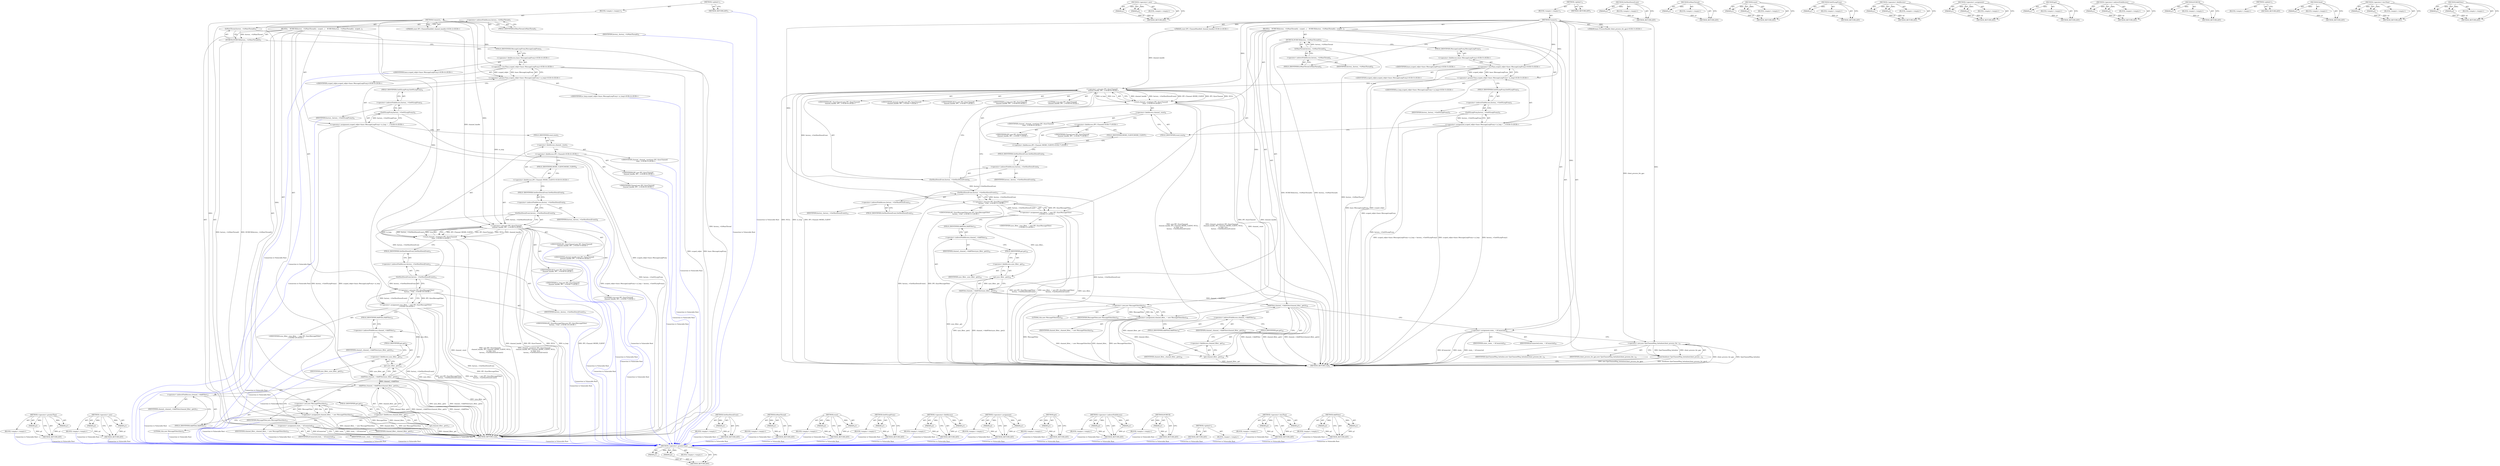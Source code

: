 digraph "AddFilter" {
vulnerable_133 [label=<(METHOD,&lt;operator&gt;.greaterThan)>];
vulnerable_134 [label=<(PARAM,p1)>];
vulnerable_135 [label=<(PARAM,p2)>];
vulnerable_136 [label=<(BLOCK,&lt;empty&gt;,&lt;empty&gt;)>];
vulnerable_137 [label=<(METHOD_RETURN,ANY)>];
vulnerable_157 [label=<(METHOD,&lt;operator&gt;.new)>];
vulnerable_158 [label=<(PARAM,p1)>];
vulnerable_159 [label=<(PARAM,p2)>];
vulnerable_160 [label=<(BLOCK,&lt;empty&gt;,&lt;empty&gt;)>];
vulnerable_161 [label=<(METHOD_RETURN,ANY)>];
vulnerable_6 [label=<(METHOD,&lt;global&gt;)<SUB>1</SUB>>];
vulnerable_7 [label=<(BLOCK,&lt;empty&gt;,&lt;empty&gt;)<SUB>1</SUB>>];
vulnerable_8 [label=<(METHOD,Connect)<SUB>1</SUB>>];
vulnerable_9 [label="<(PARAM,const IPC::ChannelHandle&amp; channel_handle)<SUB>2</SUB>>"];
vulnerable_10 [label="<(PARAM,base::ProcessHandle client_process_for_gpu)<SUB>3</SUB>>"];
vulnerable_11 [label=<(BLOCK,{
   DCHECK(factory_-&gt;IsMainThread());
  scoped...,{
   DCHECK(factory_-&gt;IsMainThread());
  scoped...)<SUB>3</SUB>>];
vulnerable_12 [label=<(DCHECK,DCHECK(factory_-&gt;IsMainThread()))<SUB>4</SUB>>];
vulnerable_13 [label=<(IsMainThread,factory_-&gt;IsMainThread())<SUB>4</SUB>>];
vulnerable_14 [label=<(&lt;operator&gt;.indirectFieldAccess,factory_-&gt;IsMainThread)<SUB>4</SUB>>];
vulnerable_15 [label=<(IDENTIFIER,factory_,factory_-&gt;IsMainThread())<SUB>4</SUB>>];
vulnerable_16 [label=<(FIELD_IDENTIFIER,IsMainThread,IsMainThread)<SUB>4</SUB>>];
vulnerable_17 [label="<(&lt;operator&gt;.assignment,scoped_refptr&lt;base::MessageLoopProxy&gt; io_loop =...)<SUB>5</SUB>>"];
vulnerable_18 [label="<(&lt;operator&gt;.greaterThan,scoped_refptr&lt;base::MessageLoopProxy&gt; io_loop)<SUB>5</SUB>>"];
vulnerable_19 [label="<(&lt;operator&gt;.lessThan,scoped_refptr&lt;base::MessageLoopProxy)<SUB>5</SUB>>"];
vulnerable_20 [label="<(IDENTIFIER,scoped_refptr,scoped_refptr&lt;base::MessageLoopProxy)<SUB>5</SUB>>"];
vulnerable_21 [label="<(&lt;operator&gt;.fieldAccess,base::MessageLoopProxy)<SUB>5</SUB>>"];
vulnerable_22 [label="<(IDENTIFIER,base,scoped_refptr&lt;base::MessageLoopProxy)<SUB>5</SUB>>"];
vulnerable_23 [label=<(FIELD_IDENTIFIER,MessageLoopProxy,MessageLoopProxy)<SUB>5</SUB>>];
vulnerable_24 [label="<(IDENTIFIER,io_loop,scoped_refptr&lt;base::MessageLoopProxy&gt; io_loop)<SUB>5</SUB>>"];
vulnerable_25 [label=<(GetIOLoopProxy,factory_-&gt;GetIOLoopProxy())<SUB>5</SUB>>];
vulnerable_26 [label=<(&lt;operator&gt;.indirectFieldAccess,factory_-&gt;GetIOLoopProxy)<SUB>5</SUB>>];
vulnerable_27 [label=<(IDENTIFIER,factory_,factory_-&gt;GetIOLoopProxy())<SUB>5</SUB>>];
vulnerable_28 [label=<(FIELD_IDENTIFIER,GetIOLoopProxy,GetIOLoopProxy)<SUB>5</SUB>>];
vulnerable_29 [label="<(reset,channel_.reset(new IPC::SyncChannel(
      chan...)<SUB>6</SUB>>"];
vulnerable_30 [label=<(&lt;operator&gt;.fieldAccess,channel_.reset)<SUB>6</SUB>>];
vulnerable_31 [label="<(IDENTIFIER,channel_,channel_.reset(new IPC::SyncChannel(
      chan...)<SUB>6</SUB>>"];
vulnerable_32 [label=<(FIELD_IDENTIFIER,reset,reset)<SUB>6</SUB>>];
vulnerable_33 [label="<(&lt;operator&gt;.new,new IPC::SyncChannel(
      channel_handle, IPC...)<SUB>6</SUB>>"];
vulnerable_34 [label="<(IDENTIFIER,IPC::SyncChannel,new IPC::SyncChannel(
      channel_handle, IPC...)<SUB>6</SUB>>"];
vulnerable_35 [label="<(IDENTIFIER,channel_handle,new IPC::SyncChannel(
      channel_handle, IPC...)<SUB>7</SUB>>"];
vulnerable_36 [label="<(&lt;operator&gt;.fieldAccess,IPC::Channel::MODE_CLIENT)<SUB>7</SUB>>"];
vulnerable_37 [label="<(&lt;operator&gt;.fieldAccess,IPC::Channel)<SUB>7</SUB>>"];
vulnerable_38 [label="<(IDENTIFIER,IPC,new IPC::SyncChannel(
      channel_handle, IPC...)<SUB>7</SUB>>"];
vulnerable_39 [label="<(IDENTIFIER,Channel,new IPC::SyncChannel(
      channel_handle, IPC...)<SUB>7</SUB>>"];
vulnerable_40 [label=<(FIELD_IDENTIFIER,MODE_CLIENT,MODE_CLIENT)<SUB>7</SUB>>];
vulnerable_41 [label="<(IDENTIFIER,NULL,new IPC::SyncChannel(
      channel_handle, IPC...)<SUB>7</SUB>>"];
vulnerable_42 [label="<(IDENTIFIER,io_loop,new IPC::SyncChannel(
      channel_handle, IPC...)<SUB>8</SUB>>"];
vulnerable_43 [label="<(LITERAL,true,new IPC::SyncChannel(
      channel_handle, IPC...)<SUB>8</SUB>>"];
vulnerable_44 [label=<(GetShutDownEvent,factory_-&gt;GetShutDownEvent())<SUB>9</SUB>>];
vulnerable_45 [label=<(&lt;operator&gt;.indirectFieldAccess,factory_-&gt;GetShutDownEvent)<SUB>9</SUB>>];
vulnerable_46 [label=<(IDENTIFIER,factory_,factory_-&gt;GetShutDownEvent())<SUB>9</SUB>>];
vulnerable_47 [label=<(FIELD_IDENTIFIER,GetShutDownEvent,GetShutDownEvent)<SUB>9</SUB>>];
vulnerable_48 [label="<(&lt;operator&gt;.assignment,sync_filter_ = new IPC::SyncMessageFilter(
    ...)<SUB>11</SUB>>"];
vulnerable_49 [label="<(IDENTIFIER,sync_filter_,sync_filter_ = new IPC::SyncMessageFilter(
    ...)<SUB>11</SUB>>"];
vulnerable_50 [label="<(&lt;operator&gt;.new,new IPC::SyncMessageFilter(
      factory_-&gt;Get...)<SUB>11</SUB>>"];
vulnerable_51 [label="<(IDENTIFIER,IPC::SyncMessageFilter,new IPC::SyncMessageFilter(
      factory_-&gt;Get...)<SUB>11</SUB>>"];
vulnerable_52 [label=<(GetShutDownEvent,factory_-&gt;GetShutDownEvent())<SUB>12</SUB>>];
vulnerable_53 [label=<(&lt;operator&gt;.indirectFieldAccess,factory_-&gt;GetShutDownEvent)<SUB>12</SUB>>];
vulnerable_54 [label=<(IDENTIFIER,factory_,factory_-&gt;GetShutDownEvent())<SUB>12</SUB>>];
vulnerable_55 [label=<(FIELD_IDENTIFIER,GetShutDownEvent,GetShutDownEvent)<SUB>12</SUB>>];
vulnerable_56 [label=<(AddFilter,channel_-&gt;AddFilter(sync_filter_.get()))<SUB>14</SUB>>];
vulnerable_57 [label=<(&lt;operator&gt;.indirectFieldAccess,channel_-&gt;AddFilter)<SUB>14</SUB>>];
vulnerable_58 [label=<(IDENTIFIER,channel_,channel_-&gt;AddFilter(sync_filter_.get()))<SUB>14</SUB>>];
vulnerable_59 [label=<(FIELD_IDENTIFIER,AddFilter,AddFilter)<SUB>14</SUB>>];
vulnerable_60 [label=<(get,sync_filter_.get())<SUB>14</SUB>>];
vulnerable_61 [label=<(&lt;operator&gt;.fieldAccess,sync_filter_.get)<SUB>14</SUB>>];
vulnerable_62 [label=<(IDENTIFIER,sync_filter_,sync_filter_.get())<SUB>14</SUB>>];
vulnerable_63 [label=<(FIELD_IDENTIFIER,get,get)<SUB>14</SUB>>];
vulnerable_64 [label=<(&lt;operator&gt;.assignment,channel_filter_ = new MessageFilter(this))<SUB>16</SUB>>];
vulnerable_65 [label=<(IDENTIFIER,channel_filter_,channel_filter_ = new MessageFilter(this))<SUB>16</SUB>>];
vulnerable_66 [label=<(&lt;operator&gt;.new,new MessageFilter(this))<SUB>16</SUB>>];
vulnerable_67 [label=<(IDENTIFIER,MessageFilter,new MessageFilter(this))<SUB>16</SUB>>];
vulnerable_68 [label=<(LITERAL,this,new MessageFilter(this))<SUB>16</SUB>>];
vulnerable_69 [label=<(AddFilter,channel_-&gt;AddFilter(channel_filter_.get()))<SUB>18</SUB>>];
vulnerable_70 [label=<(&lt;operator&gt;.indirectFieldAccess,channel_-&gt;AddFilter)<SUB>18</SUB>>];
vulnerable_71 [label=<(IDENTIFIER,channel_,channel_-&gt;AddFilter(channel_filter_.get()))<SUB>18</SUB>>];
vulnerable_72 [label=<(FIELD_IDENTIFIER,AddFilter,AddFilter)<SUB>18</SUB>>];
vulnerable_73 [label=<(get,channel_filter_.get())<SUB>18</SUB>>];
vulnerable_74 [label=<(&lt;operator&gt;.fieldAccess,channel_filter_.get)<SUB>18</SUB>>];
vulnerable_75 [label=<(IDENTIFIER,channel_filter_,channel_filter_.get())<SUB>18</SUB>>];
vulnerable_76 [label=<(FIELD_IDENTIFIER,get,get)<SUB>18</SUB>>];
vulnerable_77 [label=<(&lt;operator&gt;.assignment,state_ = kConnected)<SUB>20</SUB>>];
vulnerable_78 [label=<(IDENTIFIER,state_,state_ = kConnected)<SUB>20</SUB>>];
vulnerable_79 [label=<(IDENTIFIER,kConnected,state_ = kConnected)<SUB>20</SUB>>];
vulnerable_80 [label=<(Send,Send(new GpuChannelMsg_Initialize(client_proces...)<SUB>21</SUB>>];
vulnerable_81 [label=<(&lt;operator&gt;.new,new GpuChannelMsg_Initialize(client_process_for...)<SUB>21</SUB>>];
vulnerable_82 [label=<(IDENTIFIER,GpuChannelMsg_Initialize,new GpuChannelMsg_Initialize(client_process_for...)<SUB>21</SUB>>];
vulnerable_83 [label=<(IDENTIFIER,client_process_for_gpu,new GpuChannelMsg_Initialize(client_process_for...)<SUB>21</SUB>>];
vulnerable_84 [label=<(METHOD_RETURN,void)<SUB>1</SUB>>];
vulnerable_86 [label=<(METHOD_RETURN,ANY)<SUB>1</SUB>>];
vulnerable_162 [label=<(METHOD,GetShutDownEvent)>];
vulnerable_163 [label=<(PARAM,p1)>];
vulnerable_164 [label=<(BLOCK,&lt;empty&gt;,&lt;empty&gt;)>];
vulnerable_165 [label=<(METHOD_RETURN,ANY)>];
vulnerable_119 [label=<(METHOD,IsMainThread)>];
vulnerable_120 [label=<(PARAM,p1)>];
vulnerable_121 [label=<(BLOCK,&lt;empty&gt;,&lt;empty&gt;)>];
vulnerable_122 [label=<(METHOD_RETURN,ANY)>];
vulnerable_152 [label=<(METHOD,reset)>];
vulnerable_153 [label=<(PARAM,p1)>];
vulnerable_154 [label=<(PARAM,p2)>];
vulnerable_155 [label=<(BLOCK,&lt;empty&gt;,&lt;empty&gt;)>];
vulnerable_156 [label=<(METHOD_RETURN,ANY)>];
vulnerable_148 [label=<(METHOD,GetIOLoopProxy)>];
vulnerable_149 [label=<(PARAM,p1)>];
vulnerable_150 [label=<(BLOCK,&lt;empty&gt;,&lt;empty&gt;)>];
vulnerable_151 [label=<(METHOD_RETURN,ANY)>];
vulnerable_143 [label=<(METHOD,&lt;operator&gt;.fieldAccess)>];
vulnerable_144 [label=<(PARAM,p1)>];
vulnerable_145 [label=<(PARAM,p2)>];
vulnerable_146 [label=<(BLOCK,&lt;empty&gt;,&lt;empty&gt;)>];
vulnerable_147 [label=<(METHOD_RETURN,ANY)>];
vulnerable_128 [label=<(METHOD,&lt;operator&gt;.assignment)>];
vulnerable_129 [label=<(PARAM,p1)>];
vulnerable_130 [label=<(PARAM,p2)>];
vulnerable_131 [label=<(BLOCK,&lt;empty&gt;,&lt;empty&gt;)>];
vulnerable_132 [label=<(METHOD_RETURN,ANY)>];
vulnerable_171 [label=<(METHOD,get)>];
vulnerable_172 [label=<(PARAM,p1)>];
vulnerable_173 [label=<(BLOCK,&lt;empty&gt;,&lt;empty&gt;)>];
vulnerable_174 [label=<(METHOD_RETURN,ANY)>];
vulnerable_123 [label=<(METHOD,&lt;operator&gt;.indirectFieldAccess)>];
vulnerable_124 [label=<(PARAM,p1)>];
vulnerable_125 [label=<(PARAM,p2)>];
vulnerable_126 [label=<(BLOCK,&lt;empty&gt;,&lt;empty&gt;)>];
vulnerable_127 [label=<(METHOD_RETURN,ANY)>];
vulnerable_115 [label=<(METHOD,DCHECK)>];
vulnerable_116 [label=<(PARAM,p1)>];
vulnerable_117 [label=<(BLOCK,&lt;empty&gt;,&lt;empty&gt;)>];
vulnerable_118 [label=<(METHOD_RETURN,ANY)>];
vulnerable_109 [label=<(METHOD,&lt;global&gt;)<SUB>1</SUB>>];
vulnerable_110 [label=<(BLOCK,&lt;empty&gt;,&lt;empty&gt;)>];
vulnerable_111 [label=<(METHOD_RETURN,ANY)>];
vulnerable_175 [label=<(METHOD,Send)>];
vulnerable_176 [label=<(PARAM,p1)>];
vulnerable_177 [label=<(BLOCK,&lt;empty&gt;,&lt;empty&gt;)>];
vulnerable_178 [label=<(METHOD_RETURN,ANY)>];
vulnerable_138 [label=<(METHOD,&lt;operator&gt;.lessThan)>];
vulnerable_139 [label=<(PARAM,p1)>];
vulnerable_140 [label=<(PARAM,p2)>];
vulnerable_141 [label=<(BLOCK,&lt;empty&gt;,&lt;empty&gt;)>];
vulnerable_142 [label=<(METHOD_RETURN,ANY)>];
vulnerable_166 [label=<(METHOD,AddFilter)>];
vulnerable_167 [label=<(PARAM,p1)>];
vulnerable_168 [label=<(PARAM,p2)>];
vulnerable_169 [label=<(BLOCK,&lt;empty&gt;,&lt;empty&gt;)>];
vulnerable_170 [label=<(METHOD_RETURN,ANY)>];
fixed_124 [label=<(METHOD,&lt;operator&gt;.greaterThan)>];
fixed_125 [label=<(PARAM,p1)>];
fixed_126 [label=<(PARAM,p2)>];
fixed_127 [label=<(BLOCK,&lt;empty&gt;,&lt;empty&gt;)>];
fixed_128 [label=<(METHOD_RETURN,ANY)>];
fixed_148 [label=<(METHOD,&lt;operator&gt;.new)>];
fixed_149 [label=<(PARAM,p1)>];
fixed_150 [label=<(PARAM,p2)>];
fixed_151 [label=<(BLOCK,&lt;empty&gt;,&lt;empty&gt;)>];
fixed_152 [label=<(METHOD_RETURN,ANY)>];
fixed_6 [label=<(METHOD,&lt;global&gt;)<SUB>1</SUB>>];
fixed_7 [label=<(BLOCK,&lt;empty&gt;,&lt;empty&gt;)<SUB>1</SUB>>];
fixed_8 [label=<(METHOD,Connect)<SUB>1</SUB>>];
fixed_9 [label="<(PARAM,const IPC::ChannelHandle&amp; channel_handle)<SUB>2</SUB>>"];
fixed_10 [label=<(BLOCK,{
   DCHECK(factory_-&gt;IsMainThread());
  scoped...,{
   DCHECK(factory_-&gt;IsMainThread());
  scoped...)<SUB>2</SUB>>];
fixed_11 [label=<(DCHECK,DCHECK(factory_-&gt;IsMainThread()))<SUB>3</SUB>>];
fixed_12 [label=<(IsMainThread,factory_-&gt;IsMainThread())<SUB>3</SUB>>];
fixed_13 [label=<(&lt;operator&gt;.indirectFieldAccess,factory_-&gt;IsMainThread)<SUB>3</SUB>>];
fixed_14 [label=<(IDENTIFIER,factory_,factory_-&gt;IsMainThread())<SUB>3</SUB>>];
fixed_15 [label=<(FIELD_IDENTIFIER,IsMainThread,IsMainThread)<SUB>3</SUB>>];
fixed_16 [label="<(&lt;operator&gt;.assignment,scoped_refptr&lt;base::MessageLoopProxy&gt; io_loop =...)<SUB>4</SUB>>"];
fixed_17 [label="<(&lt;operator&gt;.greaterThan,scoped_refptr&lt;base::MessageLoopProxy&gt; io_loop)<SUB>4</SUB>>"];
fixed_18 [label="<(&lt;operator&gt;.lessThan,scoped_refptr&lt;base::MessageLoopProxy)<SUB>4</SUB>>"];
fixed_19 [label="<(IDENTIFIER,scoped_refptr,scoped_refptr&lt;base::MessageLoopProxy)<SUB>4</SUB>>"];
fixed_20 [label="<(&lt;operator&gt;.fieldAccess,base::MessageLoopProxy)<SUB>4</SUB>>"];
fixed_21 [label="<(IDENTIFIER,base,scoped_refptr&lt;base::MessageLoopProxy)<SUB>4</SUB>>"];
fixed_22 [label=<(FIELD_IDENTIFIER,MessageLoopProxy,MessageLoopProxy)<SUB>4</SUB>>];
fixed_23 [label="<(IDENTIFIER,io_loop,scoped_refptr&lt;base::MessageLoopProxy&gt; io_loop)<SUB>4</SUB>>"];
fixed_24 [label=<(GetIOLoopProxy,factory_-&gt;GetIOLoopProxy())<SUB>4</SUB>>];
fixed_25 [label=<(&lt;operator&gt;.indirectFieldAccess,factory_-&gt;GetIOLoopProxy)<SUB>4</SUB>>];
fixed_26 [label=<(IDENTIFIER,factory_,factory_-&gt;GetIOLoopProxy())<SUB>4</SUB>>];
fixed_27 [label=<(FIELD_IDENTIFIER,GetIOLoopProxy,GetIOLoopProxy)<SUB>4</SUB>>];
fixed_28 [label="<(reset,channel_.reset(new IPC::SyncChannel(
      chan...)<SUB>5</SUB>>"];
fixed_29 [label=<(&lt;operator&gt;.fieldAccess,channel_.reset)<SUB>5</SUB>>];
fixed_30 [label="<(IDENTIFIER,channel_,channel_.reset(new IPC::SyncChannel(
      chan...)<SUB>5</SUB>>"];
fixed_31 [label=<(FIELD_IDENTIFIER,reset,reset)<SUB>5</SUB>>];
fixed_32 [label="<(&lt;operator&gt;.new,new IPC::SyncChannel(
      channel_handle, IPC...)<SUB>5</SUB>>"];
fixed_33 [label="<(IDENTIFIER,IPC::SyncChannel,new IPC::SyncChannel(
      channel_handle, IPC...)<SUB>5</SUB>>"];
fixed_34 [label="<(IDENTIFIER,channel_handle,new IPC::SyncChannel(
      channel_handle, IPC...)<SUB>6</SUB>>"];
fixed_35 [label="<(&lt;operator&gt;.fieldAccess,IPC::Channel::MODE_CLIENT)<SUB>6</SUB>>"];
fixed_36 [label="<(&lt;operator&gt;.fieldAccess,IPC::Channel)<SUB>6</SUB>>"];
fixed_37 [label="<(IDENTIFIER,IPC,new IPC::SyncChannel(
      channel_handle, IPC...)<SUB>6</SUB>>"];
fixed_38 [label="<(IDENTIFIER,Channel,new IPC::SyncChannel(
      channel_handle, IPC...)<SUB>6</SUB>>"];
fixed_39 [label=<(FIELD_IDENTIFIER,MODE_CLIENT,MODE_CLIENT)<SUB>6</SUB>>];
fixed_40 [label="<(IDENTIFIER,NULL,new IPC::SyncChannel(
      channel_handle, IPC...)<SUB>6</SUB>>"];
fixed_41 [label="<(IDENTIFIER,io_loop,new IPC::SyncChannel(
      channel_handle, IPC...)<SUB>7</SUB>>"];
fixed_42 [label="<(LITERAL,true,new IPC::SyncChannel(
      channel_handle, IPC...)<SUB>7</SUB>>"];
fixed_43 [label=<(GetShutDownEvent,factory_-&gt;GetShutDownEvent())<SUB>8</SUB>>];
fixed_44 [label=<(&lt;operator&gt;.indirectFieldAccess,factory_-&gt;GetShutDownEvent)<SUB>8</SUB>>];
fixed_45 [label=<(IDENTIFIER,factory_,factory_-&gt;GetShutDownEvent())<SUB>8</SUB>>];
fixed_46 [label=<(FIELD_IDENTIFIER,GetShutDownEvent,GetShutDownEvent)<SUB>8</SUB>>];
fixed_47 [label="<(&lt;operator&gt;.assignment,sync_filter_ = new IPC::SyncMessageFilter(
    ...)<SUB>10</SUB>>"];
fixed_48 [label="<(IDENTIFIER,sync_filter_,sync_filter_ = new IPC::SyncMessageFilter(
    ...)<SUB>10</SUB>>"];
fixed_49 [label="<(&lt;operator&gt;.new,new IPC::SyncMessageFilter(
      factory_-&gt;Get...)<SUB>10</SUB>>"];
fixed_50 [label="<(IDENTIFIER,IPC::SyncMessageFilter,new IPC::SyncMessageFilter(
      factory_-&gt;Get...)<SUB>10</SUB>>"];
fixed_51 [label=<(GetShutDownEvent,factory_-&gt;GetShutDownEvent())<SUB>11</SUB>>];
fixed_52 [label=<(&lt;operator&gt;.indirectFieldAccess,factory_-&gt;GetShutDownEvent)<SUB>11</SUB>>];
fixed_53 [label=<(IDENTIFIER,factory_,factory_-&gt;GetShutDownEvent())<SUB>11</SUB>>];
fixed_54 [label=<(FIELD_IDENTIFIER,GetShutDownEvent,GetShutDownEvent)<SUB>11</SUB>>];
fixed_55 [label=<(AddFilter,channel_-&gt;AddFilter(sync_filter_.get()))<SUB>13</SUB>>];
fixed_56 [label=<(&lt;operator&gt;.indirectFieldAccess,channel_-&gt;AddFilter)<SUB>13</SUB>>];
fixed_57 [label=<(IDENTIFIER,channel_,channel_-&gt;AddFilter(sync_filter_.get()))<SUB>13</SUB>>];
fixed_58 [label=<(FIELD_IDENTIFIER,AddFilter,AddFilter)<SUB>13</SUB>>];
fixed_59 [label=<(get,sync_filter_.get())<SUB>13</SUB>>];
fixed_60 [label=<(&lt;operator&gt;.fieldAccess,sync_filter_.get)<SUB>13</SUB>>];
fixed_61 [label=<(IDENTIFIER,sync_filter_,sync_filter_.get())<SUB>13</SUB>>];
fixed_62 [label=<(FIELD_IDENTIFIER,get,get)<SUB>13</SUB>>];
fixed_63 [label=<(&lt;operator&gt;.assignment,channel_filter_ = new MessageFilter(this))<SUB>15</SUB>>];
fixed_64 [label=<(IDENTIFIER,channel_filter_,channel_filter_ = new MessageFilter(this))<SUB>15</SUB>>];
fixed_65 [label=<(&lt;operator&gt;.new,new MessageFilter(this))<SUB>15</SUB>>];
fixed_66 [label=<(IDENTIFIER,MessageFilter,new MessageFilter(this))<SUB>15</SUB>>];
fixed_67 [label=<(LITERAL,this,new MessageFilter(this))<SUB>15</SUB>>];
fixed_68 [label=<(AddFilter,channel_-&gt;AddFilter(channel_filter_.get()))<SUB>17</SUB>>];
fixed_69 [label=<(&lt;operator&gt;.indirectFieldAccess,channel_-&gt;AddFilter)<SUB>17</SUB>>];
fixed_70 [label=<(IDENTIFIER,channel_,channel_-&gt;AddFilter(channel_filter_.get()))<SUB>17</SUB>>];
fixed_71 [label=<(FIELD_IDENTIFIER,AddFilter,AddFilter)<SUB>17</SUB>>];
fixed_72 [label=<(get,channel_filter_.get())<SUB>17</SUB>>];
fixed_73 [label=<(&lt;operator&gt;.fieldAccess,channel_filter_.get)<SUB>17</SUB>>];
fixed_74 [label=<(IDENTIFIER,channel_filter_,channel_filter_.get())<SUB>17</SUB>>];
fixed_75 [label=<(FIELD_IDENTIFIER,get,get)<SUB>17</SUB>>];
fixed_76 [label=<(&lt;operator&gt;.assignment,state_ = kConnected)<SUB>19</SUB>>];
fixed_77 [label=<(IDENTIFIER,state_,state_ = kConnected)<SUB>19</SUB>>];
fixed_78 [label=<(IDENTIFIER,kConnected,state_ = kConnected)<SUB>19</SUB>>];
fixed_79 [label=<(METHOD_RETURN,void)<SUB>1</SUB>>];
fixed_81 [label=<(METHOD_RETURN,ANY)<SUB>1</SUB>>];
fixed_153 [label=<(METHOD,GetShutDownEvent)>];
fixed_154 [label=<(PARAM,p1)>];
fixed_155 [label=<(BLOCK,&lt;empty&gt;,&lt;empty&gt;)>];
fixed_156 [label=<(METHOD_RETURN,ANY)>];
fixed_110 [label=<(METHOD,IsMainThread)>];
fixed_111 [label=<(PARAM,p1)>];
fixed_112 [label=<(BLOCK,&lt;empty&gt;,&lt;empty&gt;)>];
fixed_113 [label=<(METHOD_RETURN,ANY)>];
fixed_143 [label=<(METHOD,reset)>];
fixed_144 [label=<(PARAM,p1)>];
fixed_145 [label=<(PARAM,p2)>];
fixed_146 [label=<(BLOCK,&lt;empty&gt;,&lt;empty&gt;)>];
fixed_147 [label=<(METHOD_RETURN,ANY)>];
fixed_139 [label=<(METHOD,GetIOLoopProxy)>];
fixed_140 [label=<(PARAM,p1)>];
fixed_141 [label=<(BLOCK,&lt;empty&gt;,&lt;empty&gt;)>];
fixed_142 [label=<(METHOD_RETURN,ANY)>];
fixed_134 [label=<(METHOD,&lt;operator&gt;.fieldAccess)>];
fixed_135 [label=<(PARAM,p1)>];
fixed_136 [label=<(PARAM,p2)>];
fixed_137 [label=<(BLOCK,&lt;empty&gt;,&lt;empty&gt;)>];
fixed_138 [label=<(METHOD_RETURN,ANY)>];
fixed_119 [label=<(METHOD,&lt;operator&gt;.assignment)>];
fixed_120 [label=<(PARAM,p1)>];
fixed_121 [label=<(PARAM,p2)>];
fixed_122 [label=<(BLOCK,&lt;empty&gt;,&lt;empty&gt;)>];
fixed_123 [label=<(METHOD_RETURN,ANY)>];
fixed_162 [label=<(METHOD,get)>];
fixed_163 [label=<(PARAM,p1)>];
fixed_164 [label=<(BLOCK,&lt;empty&gt;,&lt;empty&gt;)>];
fixed_165 [label=<(METHOD_RETURN,ANY)>];
fixed_114 [label=<(METHOD,&lt;operator&gt;.indirectFieldAccess)>];
fixed_115 [label=<(PARAM,p1)>];
fixed_116 [label=<(PARAM,p2)>];
fixed_117 [label=<(BLOCK,&lt;empty&gt;,&lt;empty&gt;)>];
fixed_118 [label=<(METHOD_RETURN,ANY)>];
fixed_106 [label=<(METHOD,DCHECK)>];
fixed_107 [label=<(PARAM,p1)>];
fixed_108 [label=<(BLOCK,&lt;empty&gt;,&lt;empty&gt;)>];
fixed_109 [label=<(METHOD_RETURN,ANY)>];
fixed_100 [label=<(METHOD,&lt;global&gt;)<SUB>1</SUB>>];
fixed_101 [label=<(BLOCK,&lt;empty&gt;,&lt;empty&gt;)>];
fixed_102 [label=<(METHOD_RETURN,ANY)>];
fixed_129 [label=<(METHOD,&lt;operator&gt;.lessThan)>];
fixed_130 [label=<(PARAM,p1)>];
fixed_131 [label=<(PARAM,p2)>];
fixed_132 [label=<(BLOCK,&lt;empty&gt;,&lt;empty&gt;)>];
fixed_133 [label=<(METHOD_RETURN,ANY)>];
fixed_157 [label=<(METHOD,AddFilter)>];
fixed_158 [label=<(PARAM,p1)>];
fixed_159 [label=<(PARAM,p2)>];
fixed_160 [label=<(BLOCK,&lt;empty&gt;,&lt;empty&gt;)>];
fixed_161 [label=<(METHOD_RETURN,ANY)>];
vulnerable_133 -> vulnerable_134  [key=0, label="AST: "];
vulnerable_133 -> vulnerable_134  [key=1, label="DDG: "];
vulnerable_133 -> vulnerable_136  [key=0, label="AST: "];
vulnerable_133 -> vulnerable_135  [key=0, label="AST: "];
vulnerable_133 -> vulnerable_135  [key=1, label="DDG: "];
vulnerable_133 -> vulnerable_137  [key=0, label="AST: "];
vulnerable_133 -> vulnerable_137  [key=1, label="CFG: "];
vulnerable_134 -> vulnerable_137  [key=0, label="DDG: p1"];
vulnerable_135 -> vulnerable_137  [key=0, label="DDG: p2"];
vulnerable_157 -> vulnerable_158  [key=0, label="AST: "];
vulnerable_157 -> vulnerable_158  [key=1, label="DDG: "];
vulnerable_157 -> vulnerable_160  [key=0, label="AST: "];
vulnerable_157 -> vulnerable_159  [key=0, label="AST: "];
vulnerable_157 -> vulnerable_159  [key=1, label="DDG: "];
vulnerable_157 -> vulnerable_161  [key=0, label="AST: "];
vulnerable_157 -> vulnerable_161  [key=1, label="CFG: "];
vulnerable_158 -> vulnerable_161  [key=0, label="DDG: p1"];
vulnerable_159 -> vulnerable_161  [key=0, label="DDG: p2"];
vulnerable_6 -> vulnerable_7  [key=0, label="AST: "];
vulnerable_6 -> vulnerable_86  [key=0, label="AST: "];
vulnerable_6 -> vulnerable_86  [key=1, label="CFG: "];
vulnerable_7 -> vulnerable_8  [key=0, label="AST: "];
vulnerable_8 -> vulnerable_9  [key=0, label="AST: "];
vulnerable_8 -> vulnerable_9  [key=1, label="DDG: "];
vulnerable_8 -> vulnerable_10  [key=0, label="AST: "];
vulnerable_8 -> vulnerable_10  [key=1, label="DDG: "];
vulnerable_8 -> vulnerable_11  [key=0, label="AST: "];
vulnerable_8 -> vulnerable_84  [key=0, label="AST: "];
vulnerable_8 -> vulnerable_16  [key=0, label="CFG: "];
vulnerable_8 -> vulnerable_77  [key=0, label="DDG: "];
vulnerable_8 -> vulnerable_18  [key=0, label="DDG: "];
vulnerable_8 -> vulnerable_33  [key=0, label="DDG: "];
vulnerable_8 -> vulnerable_50  [key=0, label="DDG: "];
vulnerable_8 -> vulnerable_66  [key=0, label="DDG: "];
vulnerable_8 -> vulnerable_81  [key=0, label="DDG: "];
vulnerable_8 -> vulnerable_19  [key=0, label="DDG: "];
vulnerable_9 -> vulnerable_33  [key=0, label="DDG: channel_handle"];
vulnerable_10 -> vulnerable_81  [key=0, label="DDG: client_process_for_gpu"];
vulnerable_11 -> vulnerable_12  [key=0, label="AST: "];
vulnerable_11 -> vulnerable_17  [key=0, label="AST: "];
vulnerable_11 -> vulnerable_29  [key=0, label="AST: "];
vulnerable_11 -> vulnerable_48  [key=0, label="AST: "];
vulnerable_11 -> vulnerable_56  [key=0, label="AST: "];
vulnerable_11 -> vulnerable_64  [key=0, label="AST: "];
vulnerable_11 -> vulnerable_69  [key=0, label="AST: "];
vulnerable_11 -> vulnerable_77  [key=0, label="AST: "];
vulnerable_11 -> vulnerable_80  [key=0, label="AST: "];
vulnerable_12 -> vulnerable_13  [key=0, label="AST: "];
vulnerable_12 -> vulnerable_23  [key=0, label="CFG: "];
vulnerable_12 -> vulnerable_84  [key=0, label="DDG: factory_-&gt;IsMainThread()"];
vulnerable_12 -> vulnerable_84  [key=1, label="DDG: DCHECK(factory_-&gt;IsMainThread())"];
vulnerable_13 -> vulnerable_14  [key=0, label="AST: "];
vulnerable_13 -> vulnerable_12  [key=0, label="CFG: "];
vulnerable_13 -> vulnerable_12  [key=1, label="DDG: factory_-&gt;IsMainThread"];
vulnerable_13 -> vulnerable_84  [key=0, label="DDG: factory_-&gt;IsMainThread"];
vulnerable_14 -> vulnerable_15  [key=0, label="AST: "];
vulnerable_14 -> vulnerable_16  [key=0, label="AST: "];
vulnerable_14 -> vulnerable_13  [key=0, label="CFG: "];
vulnerable_16 -> vulnerable_14  [key=0, label="CFG: "];
vulnerable_17 -> vulnerable_18  [key=0, label="AST: "];
vulnerable_17 -> vulnerable_25  [key=0, label="AST: "];
vulnerable_17 -> vulnerable_32  [key=0, label="CFG: "];
vulnerable_17 -> vulnerable_84  [key=0, label="DDG: scoped_refptr&lt;base::MessageLoopProxy&gt; io_loop"];
vulnerable_17 -> vulnerable_84  [key=1, label="DDG: factory_-&gt;GetIOLoopProxy()"];
vulnerable_17 -> vulnerable_84  [key=2, label="DDG: scoped_refptr&lt;base::MessageLoopProxy&gt; io_loop = factory_-&gt;GetIOLoopProxy()"];
vulnerable_18 -> vulnerable_19  [key=0, label="AST: "];
vulnerable_18 -> vulnerable_24  [key=0, label="AST: "];
vulnerable_18 -> vulnerable_28  [key=0, label="CFG: "];
vulnerable_18 -> vulnerable_84  [key=0, label="DDG: scoped_refptr&lt;base::MessageLoopProxy"];
vulnerable_18 -> vulnerable_33  [key=0, label="DDG: io_loop"];
vulnerable_19 -> vulnerable_20  [key=0, label="AST: "];
vulnerable_19 -> vulnerable_21  [key=0, label="AST: "];
vulnerable_19 -> vulnerable_18  [key=0, label="CFG: "];
vulnerable_19 -> vulnerable_18  [key=1, label="DDG: scoped_refptr"];
vulnerable_19 -> vulnerable_18  [key=2, label="DDG: base::MessageLoopProxy"];
vulnerable_19 -> vulnerable_84  [key=0, label="DDG: base::MessageLoopProxy"];
vulnerable_19 -> vulnerable_84  [key=1, label="DDG: scoped_refptr"];
vulnerable_21 -> vulnerable_22  [key=0, label="AST: "];
vulnerable_21 -> vulnerable_23  [key=0, label="AST: "];
vulnerable_21 -> vulnerable_19  [key=0, label="CFG: "];
vulnerable_23 -> vulnerable_21  [key=0, label="CFG: "];
vulnerable_25 -> vulnerable_26  [key=0, label="AST: "];
vulnerable_25 -> vulnerable_17  [key=0, label="CFG: "];
vulnerable_25 -> vulnerable_17  [key=1, label="DDG: factory_-&gt;GetIOLoopProxy"];
vulnerable_25 -> vulnerable_84  [key=0, label="DDG: factory_-&gt;GetIOLoopProxy"];
vulnerable_26 -> vulnerable_27  [key=0, label="AST: "];
vulnerable_26 -> vulnerable_28  [key=0, label="AST: "];
vulnerable_26 -> vulnerable_25  [key=0, label="CFG: "];
vulnerable_28 -> vulnerable_26  [key=0, label="CFG: "];
vulnerable_29 -> vulnerable_30  [key=0, label="AST: "];
vulnerable_29 -> vulnerable_33  [key=0, label="AST: "];
vulnerable_29 -> vulnerable_55  [key=0, label="CFG: "];
vulnerable_29 -> vulnerable_84  [key=0, label="DDG: channel_.reset"];
vulnerable_29 -> vulnerable_84  [key=1, label="DDG: new IPC::SyncChannel(
      channel_handle, IPC::Channel::MODE_CLIENT, NULL,
      io_loop, true,
      factory_-&gt;GetShutDownEvent())"];
vulnerable_29 -> vulnerable_84  [key=2, label="DDG: channel_.reset(new IPC::SyncChannel(
      channel_handle, IPC::Channel::MODE_CLIENT, NULL,
      io_loop, true,
      factory_-&gt;GetShutDownEvent()))"];
vulnerable_30 -> vulnerable_31  [key=0, label="AST: "];
vulnerable_30 -> vulnerable_32  [key=0, label="AST: "];
vulnerable_30 -> vulnerable_37  [key=0, label="CFG: "];
vulnerable_32 -> vulnerable_30  [key=0, label="CFG: "];
vulnerable_33 -> vulnerable_34  [key=0, label="AST: "];
vulnerable_33 -> vulnerable_35  [key=0, label="AST: "];
vulnerable_33 -> vulnerable_36  [key=0, label="AST: "];
vulnerable_33 -> vulnerable_41  [key=0, label="AST: "];
vulnerable_33 -> vulnerable_42  [key=0, label="AST: "];
vulnerable_33 -> vulnerable_43  [key=0, label="AST: "];
vulnerable_33 -> vulnerable_44  [key=0, label="AST: "];
vulnerable_33 -> vulnerable_29  [key=0, label="CFG: "];
vulnerable_33 -> vulnerable_29  [key=1, label="DDG: channel_handle"];
vulnerable_33 -> vulnerable_29  [key=2, label="DDG: factory_-&gt;GetShutDownEvent()"];
vulnerable_33 -> vulnerable_29  [key=3, label="DDG: IPC::Channel::MODE_CLIENT"];
vulnerable_33 -> vulnerable_29  [key=4, label="DDG: IPC::SyncChannel"];
vulnerable_33 -> vulnerable_29  [key=5, label="DDG: NULL"];
vulnerable_33 -> vulnerable_29  [key=6, label="DDG: io_loop"];
vulnerable_33 -> vulnerable_29  [key=7, label="DDG: true"];
vulnerable_33 -> vulnerable_84  [key=0, label="DDG: channel_handle"];
vulnerable_33 -> vulnerable_84  [key=1, label="DDG: IPC::Channel::MODE_CLIENT"];
vulnerable_33 -> vulnerable_84  [key=2, label="DDG: NULL"];
vulnerable_33 -> vulnerable_84  [key=3, label="DDG: io_loop"];
vulnerable_33 -> vulnerable_84  [key=4, label="DDG: IPC::SyncChannel"];
vulnerable_36 -> vulnerable_37  [key=0, label="AST: "];
vulnerable_36 -> vulnerable_40  [key=0, label="AST: "];
vulnerable_36 -> vulnerable_47  [key=0, label="CFG: "];
vulnerable_37 -> vulnerable_38  [key=0, label="AST: "];
vulnerable_37 -> vulnerable_39  [key=0, label="AST: "];
vulnerable_37 -> vulnerable_40  [key=0, label="CFG: "];
vulnerable_40 -> vulnerable_36  [key=0, label="CFG: "];
vulnerable_44 -> vulnerable_45  [key=0, label="AST: "];
vulnerable_44 -> vulnerable_33  [key=0, label="CFG: "];
vulnerable_44 -> vulnerable_33  [key=1, label="DDG: factory_-&gt;GetShutDownEvent"];
vulnerable_44 -> vulnerable_52  [key=0, label="DDG: factory_-&gt;GetShutDownEvent"];
vulnerable_45 -> vulnerable_46  [key=0, label="AST: "];
vulnerable_45 -> vulnerable_47  [key=0, label="AST: "];
vulnerable_45 -> vulnerable_44  [key=0, label="CFG: "];
vulnerable_47 -> vulnerable_45  [key=0, label="CFG: "];
vulnerable_48 -> vulnerable_49  [key=0, label="AST: "];
vulnerable_48 -> vulnerable_50  [key=0, label="AST: "];
vulnerable_48 -> vulnerable_59  [key=0, label="CFG: "];
vulnerable_48 -> vulnerable_84  [key=0, label="DDG: sync_filter_"];
vulnerable_48 -> vulnerable_84  [key=1, label="DDG: new IPC::SyncMessageFilter(
      factory_-&gt;GetShutDownEvent())"];
vulnerable_48 -> vulnerable_84  [key=2, label="DDG: sync_filter_ = new IPC::SyncMessageFilter(
      factory_-&gt;GetShutDownEvent())"];
vulnerable_48 -> vulnerable_60  [key=0, label="DDG: sync_filter_"];
vulnerable_50 -> vulnerable_51  [key=0, label="AST: "];
vulnerable_50 -> vulnerable_52  [key=0, label="AST: "];
vulnerable_50 -> vulnerable_48  [key=0, label="CFG: "];
vulnerable_50 -> vulnerable_48  [key=1, label="DDG: IPC::SyncMessageFilter"];
vulnerable_50 -> vulnerable_48  [key=2, label="DDG: factory_-&gt;GetShutDownEvent()"];
vulnerable_50 -> vulnerable_84  [key=0, label="DDG: factory_-&gt;GetShutDownEvent()"];
vulnerable_50 -> vulnerable_84  [key=1, label="DDG: IPC::SyncMessageFilter"];
vulnerable_52 -> vulnerable_53  [key=0, label="AST: "];
vulnerable_52 -> vulnerable_50  [key=0, label="CFG: "];
vulnerable_52 -> vulnerable_50  [key=1, label="DDG: factory_-&gt;GetShutDownEvent"];
vulnerable_52 -> vulnerable_84  [key=0, label="DDG: factory_-&gt;GetShutDownEvent"];
vulnerable_53 -> vulnerable_54  [key=0, label="AST: "];
vulnerable_53 -> vulnerable_55  [key=0, label="AST: "];
vulnerable_53 -> vulnerable_52  [key=0, label="CFG: "];
vulnerable_55 -> vulnerable_53  [key=0, label="CFG: "];
vulnerable_56 -> vulnerable_57  [key=0, label="AST: "];
vulnerable_56 -> vulnerable_60  [key=0, label="AST: "];
vulnerable_56 -> vulnerable_66  [key=0, label="CFG: "];
vulnerable_56 -> vulnerable_84  [key=0, label="DDG: sync_filter_.get()"];
vulnerable_56 -> vulnerable_84  [key=1, label="DDG: channel_-&gt;AddFilter(sync_filter_.get())"];
vulnerable_56 -> vulnerable_69  [key=0, label="DDG: channel_-&gt;AddFilter"];
vulnerable_57 -> vulnerable_58  [key=0, label="AST: "];
vulnerable_57 -> vulnerable_59  [key=0, label="AST: "];
vulnerable_57 -> vulnerable_63  [key=0, label="CFG: "];
vulnerable_59 -> vulnerable_57  [key=0, label="CFG: "];
vulnerable_60 -> vulnerable_61  [key=0, label="AST: "];
vulnerable_60 -> vulnerable_56  [key=0, label="CFG: "];
vulnerable_60 -> vulnerable_56  [key=1, label="DDG: sync_filter_.get"];
vulnerable_60 -> vulnerable_84  [key=0, label="DDG: sync_filter_.get"];
vulnerable_61 -> vulnerable_62  [key=0, label="AST: "];
vulnerable_61 -> vulnerable_63  [key=0, label="AST: "];
vulnerable_61 -> vulnerable_60  [key=0, label="CFG: "];
vulnerable_63 -> vulnerable_61  [key=0, label="CFG: "];
vulnerable_64 -> vulnerable_65  [key=0, label="AST: "];
vulnerable_64 -> vulnerable_66  [key=0, label="AST: "];
vulnerable_64 -> vulnerable_72  [key=0, label="CFG: "];
vulnerable_64 -> vulnerable_84  [key=0, label="DDG: channel_filter_"];
vulnerable_64 -> vulnerable_84  [key=1, label="DDG: new MessageFilter(this)"];
vulnerable_64 -> vulnerable_84  [key=2, label="DDG: channel_filter_ = new MessageFilter(this)"];
vulnerable_64 -> vulnerable_73  [key=0, label="DDG: channel_filter_"];
vulnerable_66 -> vulnerable_67  [key=0, label="AST: "];
vulnerable_66 -> vulnerable_68  [key=0, label="AST: "];
vulnerable_66 -> vulnerable_64  [key=0, label="CFG: "];
vulnerable_66 -> vulnerable_64  [key=1, label="DDG: MessageFilter"];
vulnerable_66 -> vulnerable_64  [key=2, label="DDG: this"];
vulnerable_66 -> vulnerable_84  [key=0, label="DDG: MessageFilter"];
vulnerable_69 -> vulnerable_70  [key=0, label="AST: "];
vulnerable_69 -> vulnerable_73  [key=0, label="AST: "];
vulnerable_69 -> vulnerable_77  [key=0, label="CFG: "];
vulnerable_69 -> vulnerable_84  [key=0, label="DDG: channel_-&gt;AddFilter"];
vulnerable_69 -> vulnerable_84  [key=1, label="DDG: channel_filter_.get()"];
vulnerable_69 -> vulnerable_84  [key=2, label="DDG: channel_-&gt;AddFilter(channel_filter_.get())"];
vulnerable_70 -> vulnerable_71  [key=0, label="AST: "];
vulnerable_70 -> vulnerable_72  [key=0, label="AST: "];
vulnerable_70 -> vulnerable_76  [key=0, label="CFG: "];
vulnerable_72 -> vulnerable_70  [key=0, label="CFG: "];
vulnerable_73 -> vulnerable_74  [key=0, label="AST: "];
vulnerable_73 -> vulnerable_69  [key=0, label="CFG: "];
vulnerable_73 -> vulnerable_69  [key=1, label="DDG: channel_filter_.get"];
vulnerable_73 -> vulnerable_84  [key=0, label="DDG: channel_filter_.get"];
vulnerable_74 -> vulnerable_75  [key=0, label="AST: "];
vulnerable_74 -> vulnerable_76  [key=0, label="AST: "];
vulnerable_74 -> vulnerable_73  [key=0, label="CFG: "];
vulnerable_76 -> vulnerable_74  [key=0, label="CFG: "];
vulnerable_77 -> vulnerable_78  [key=0, label="AST: "];
vulnerable_77 -> vulnerable_79  [key=0, label="AST: "];
vulnerable_77 -> vulnerable_81  [key=0, label="CFG: "];
vulnerable_77 -> vulnerable_84  [key=0, label="DDG: state_"];
vulnerable_77 -> vulnerable_84  [key=1, label="DDG: state_ = kConnected"];
vulnerable_77 -> vulnerable_84  [key=2, label="DDG: kConnected"];
vulnerable_80 -> vulnerable_81  [key=0, label="AST: "];
vulnerable_80 -> vulnerable_84  [key=0, label="CFG: "];
vulnerable_80 -> vulnerable_84  [key=1, label="DDG: new GpuChannelMsg_Initialize(client_process_for_gpu)"];
vulnerable_80 -> vulnerable_84  [key=2, label="DDG: Send(new GpuChannelMsg_Initialize(client_process_for_gpu))"];
vulnerable_81 -> vulnerable_82  [key=0, label="AST: "];
vulnerable_81 -> vulnerable_83  [key=0, label="AST: "];
vulnerable_81 -> vulnerable_80  [key=0, label="CFG: "];
vulnerable_81 -> vulnerable_80  [key=1, label="DDG: GpuChannelMsg_Initialize"];
vulnerable_81 -> vulnerable_80  [key=2, label="DDG: client_process_for_gpu"];
vulnerable_81 -> vulnerable_84  [key=0, label="DDG: client_process_for_gpu"];
vulnerable_81 -> vulnerable_84  [key=1, label="DDG: GpuChannelMsg_Initialize"];
vulnerable_162 -> vulnerable_163  [key=0, label="AST: "];
vulnerable_162 -> vulnerable_163  [key=1, label="DDG: "];
vulnerable_162 -> vulnerable_164  [key=0, label="AST: "];
vulnerable_162 -> vulnerable_165  [key=0, label="AST: "];
vulnerable_162 -> vulnerable_165  [key=1, label="CFG: "];
vulnerable_163 -> vulnerable_165  [key=0, label="DDG: p1"];
vulnerable_119 -> vulnerable_120  [key=0, label="AST: "];
vulnerable_119 -> vulnerable_120  [key=1, label="DDG: "];
vulnerable_119 -> vulnerable_121  [key=0, label="AST: "];
vulnerable_119 -> vulnerable_122  [key=0, label="AST: "];
vulnerable_119 -> vulnerable_122  [key=1, label="CFG: "];
vulnerable_120 -> vulnerable_122  [key=0, label="DDG: p1"];
vulnerable_152 -> vulnerable_153  [key=0, label="AST: "];
vulnerable_152 -> vulnerable_153  [key=1, label="DDG: "];
vulnerable_152 -> vulnerable_155  [key=0, label="AST: "];
vulnerable_152 -> vulnerable_154  [key=0, label="AST: "];
vulnerable_152 -> vulnerable_154  [key=1, label="DDG: "];
vulnerable_152 -> vulnerable_156  [key=0, label="AST: "];
vulnerable_152 -> vulnerable_156  [key=1, label="CFG: "];
vulnerable_153 -> vulnerable_156  [key=0, label="DDG: p1"];
vulnerable_154 -> vulnerable_156  [key=0, label="DDG: p2"];
vulnerable_148 -> vulnerable_149  [key=0, label="AST: "];
vulnerable_148 -> vulnerable_149  [key=1, label="DDG: "];
vulnerable_148 -> vulnerable_150  [key=0, label="AST: "];
vulnerable_148 -> vulnerable_151  [key=0, label="AST: "];
vulnerable_148 -> vulnerable_151  [key=1, label="CFG: "];
vulnerable_149 -> vulnerable_151  [key=0, label="DDG: p1"];
vulnerable_143 -> vulnerable_144  [key=0, label="AST: "];
vulnerable_143 -> vulnerable_144  [key=1, label="DDG: "];
vulnerable_143 -> vulnerable_146  [key=0, label="AST: "];
vulnerable_143 -> vulnerable_145  [key=0, label="AST: "];
vulnerable_143 -> vulnerable_145  [key=1, label="DDG: "];
vulnerable_143 -> vulnerable_147  [key=0, label="AST: "];
vulnerable_143 -> vulnerable_147  [key=1, label="CFG: "];
vulnerable_144 -> vulnerable_147  [key=0, label="DDG: p1"];
vulnerable_145 -> vulnerable_147  [key=0, label="DDG: p2"];
vulnerable_128 -> vulnerable_129  [key=0, label="AST: "];
vulnerable_128 -> vulnerable_129  [key=1, label="DDG: "];
vulnerable_128 -> vulnerable_131  [key=0, label="AST: "];
vulnerable_128 -> vulnerable_130  [key=0, label="AST: "];
vulnerable_128 -> vulnerable_130  [key=1, label="DDG: "];
vulnerable_128 -> vulnerable_132  [key=0, label="AST: "];
vulnerable_128 -> vulnerable_132  [key=1, label="CFG: "];
vulnerable_129 -> vulnerable_132  [key=0, label="DDG: p1"];
vulnerable_130 -> vulnerable_132  [key=0, label="DDG: p2"];
vulnerable_171 -> vulnerable_172  [key=0, label="AST: "];
vulnerable_171 -> vulnerable_172  [key=1, label="DDG: "];
vulnerable_171 -> vulnerable_173  [key=0, label="AST: "];
vulnerable_171 -> vulnerable_174  [key=0, label="AST: "];
vulnerable_171 -> vulnerable_174  [key=1, label="CFG: "];
vulnerable_172 -> vulnerable_174  [key=0, label="DDG: p1"];
vulnerable_123 -> vulnerable_124  [key=0, label="AST: "];
vulnerable_123 -> vulnerable_124  [key=1, label="DDG: "];
vulnerable_123 -> vulnerable_126  [key=0, label="AST: "];
vulnerable_123 -> vulnerable_125  [key=0, label="AST: "];
vulnerable_123 -> vulnerable_125  [key=1, label="DDG: "];
vulnerable_123 -> vulnerable_127  [key=0, label="AST: "];
vulnerable_123 -> vulnerable_127  [key=1, label="CFG: "];
vulnerable_124 -> vulnerable_127  [key=0, label="DDG: p1"];
vulnerable_125 -> vulnerable_127  [key=0, label="DDG: p2"];
vulnerable_115 -> vulnerable_116  [key=0, label="AST: "];
vulnerable_115 -> vulnerable_116  [key=1, label="DDG: "];
vulnerable_115 -> vulnerable_117  [key=0, label="AST: "];
vulnerable_115 -> vulnerable_118  [key=0, label="AST: "];
vulnerable_115 -> vulnerable_118  [key=1, label="CFG: "];
vulnerable_116 -> vulnerable_118  [key=0, label="DDG: p1"];
vulnerable_109 -> vulnerable_110  [key=0, label="AST: "];
vulnerable_109 -> vulnerable_111  [key=0, label="AST: "];
vulnerable_109 -> vulnerable_111  [key=1, label="CFG: "];
vulnerable_175 -> vulnerable_176  [key=0, label="AST: "];
vulnerable_175 -> vulnerable_176  [key=1, label="DDG: "];
vulnerable_175 -> vulnerable_177  [key=0, label="AST: "];
vulnerable_175 -> vulnerable_178  [key=0, label="AST: "];
vulnerable_175 -> vulnerable_178  [key=1, label="CFG: "];
vulnerable_176 -> vulnerable_178  [key=0, label="DDG: p1"];
vulnerable_138 -> vulnerable_139  [key=0, label="AST: "];
vulnerable_138 -> vulnerable_139  [key=1, label="DDG: "];
vulnerable_138 -> vulnerable_141  [key=0, label="AST: "];
vulnerable_138 -> vulnerable_140  [key=0, label="AST: "];
vulnerable_138 -> vulnerable_140  [key=1, label="DDG: "];
vulnerable_138 -> vulnerable_142  [key=0, label="AST: "];
vulnerable_138 -> vulnerable_142  [key=1, label="CFG: "];
vulnerable_139 -> vulnerable_142  [key=0, label="DDG: p1"];
vulnerable_140 -> vulnerable_142  [key=0, label="DDG: p2"];
vulnerable_166 -> vulnerable_167  [key=0, label="AST: "];
vulnerable_166 -> vulnerable_167  [key=1, label="DDG: "];
vulnerable_166 -> vulnerable_169  [key=0, label="AST: "];
vulnerable_166 -> vulnerable_168  [key=0, label="AST: "];
vulnerable_166 -> vulnerable_168  [key=1, label="DDG: "];
vulnerable_166 -> vulnerable_170  [key=0, label="AST: "];
vulnerable_166 -> vulnerable_170  [key=1, label="CFG: "];
vulnerable_167 -> vulnerable_170  [key=0, label="DDG: p1"];
vulnerable_168 -> vulnerable_170  [key=0, label="DDG: p2"];
fixed_124 -> fixed_125  [key=0, label="AST: "];
fixed_124 -> fixed_125  [key=1, label="DDG: "];
fixed_124 -> fixed_127  [key=0, label="AST: "];
fixed_124 -> fixed_126  [key=0, label="AST: "];
fixed_124 -> fixed_126  [key=1, label="DDG: "];
fixed_124 -> fixed_128  [key=0, label="AST: "];
fixed_124 -> fixed_128  [key=1, label="CFG: "];
fixed_125 -> fixed_128  [key=0, label="DDG: p1"];
fixed_126 -> fixed_128  [key=0, label="DDG: p2"];
fixed_127 -> vulnerable_133  [color=blue, key=0, label="Connection to Vulnerable Root", penwidth="2.0", style=dashed];
fixed_128 -> vulnerable_133  [color=blue, key=0, label="Connection to Vulnerable Root", penwidth="2.0", style=dashed];
fixed_148 -> fixed_149  [key=0, label="AST: "];
fixed_148 -> fixed_149  [key=1, label="DDG: "];
fixed_148 -> fixed_151  [key=0, label="AST: "];
fixed_148 -> fixed_150  [key=0, label="AST: "];
fixed_148 -> fixed_150  [key=1, label="DDG: "];
fixed_148 -> fixed_152  [key=0, label="AST: "];
fixed_148 -> fixed_152  [key=1, label="CFG: "];
fixed_149 -> fixed_152  [key=0, label="DDG: p1"];
fixed_150 -> fixed_152  [key=0, label="DDG: p2"];
fixed_151 -> vulnerable_133  [color=blue, key=0, label="Connection to Vulnerable Root", penwidth="2.0", style=dashed];
fixed_152 -> vulnerable_133  [color=blue, key=0, label="Connection to Vulnerable Root", penwidth="2.0", style=dashed];
fixed_6 -> fixed_7  [key=0, label="AST: "];
fixed_6 -> fixed_81  [key=0, label="AST: "];
fixed_6 -> fixed_81  [key=1, label="CFG: "];
fixed_7 -> fixed_8  [key=0, label="AST: "];
fixed_8 -> fixed_9  [key=0, label="AST: "];
fixed_8 -> fixed_9  [key=1, label="DDG: "];
fixed_8 -> fixed_10  [key=0, label="AST: "];
fixed_8 -> fixed_79  [key=0, label="AST: "];
fixed_8 -> fixed_15  [key=0, label="CFG: "];
fixed_8 -> fixed_76  [key=0, label="DDG: "];
fixed_8 -> fixed_17  [key=0, label="DDG: "];
fixed_8 -> fixed_32  [key=0, label="DDG: "];
fixed_8 -> fixed_49  [key=0, label="DDG: "];
fixed_8 -> fixed_65  [key=0, label="DDG: "];
fixed_8 -> fixed_18  [key=0, label="DDG: "];
fixed_9 -> fixed_32  [key=0, label="DDG: channel_handle"];
fixed_10 -> fixed_11  [key=0, label="AST: "];
fixed_10 -> fixed_16  [key=0, label="AST: "];
fixed_10 -> fixed_28  [key=0, label="AST: "];
fixed_10 -> fixed_47  [key=0, label="AST: "];
fixed_10 -> fixed_55  [key=0, label="AST: "];
fixed_10 -> fixed_63  [key=0, label="AST: "];
fixed_10 -> fixed_68  [key=0, label="AST: "];
fixed_10 -> fixed_76  [key=0, label="AST: "];
fixed_11 -> fixed_12  [key=0, label="AST: "];
fixed_11 -> fixed_22  [key=0, label="CFG: "];
fixed_11 -> fixed_79  [key=0, label="DDG: factory_-&gt;IsMainThread()"];
fixed_11 -> fixed_79  [key=1, label="DDG: DCHECK(factory_-&gt;IsMainThread())"];
fixed_12 -> fixed_13  [key=0, label="AST: "];
fixed_12 -> fixed_11  [key=0, label="CFG: "];
fixed_12 -> fixed_11  [key=1, label="DDG: factory_-&gt;IsMainThread"];
fixed_12 -> fixed_79  [key=0, label="DDG: factory_-&gt;IsMainThread"];
fixed_13 -> fixed_14  [key=0, label="AST: "];
fixed_13 -> fixed_15  [key=0, label="AST: "];
fixed_13 -> fixed_12  [key=0, label="CFG: "];
fixed_14 -> vulnerable_133  [color=blue, key=0, label="Connection to Vulnerable Root", penwidth="2.0", style=dashed];
fixed_15 -> fixed_13  [key=0, label="CFG: "];
fixed_16 -> fixed_17  [key=0, label="AST: "];
fixed_16 -> fixed_24  [key=0, label="AST: "];
fixed_16 -> fixed_31  [key=0, label="CFG: "];
fixed_16 -> fixed_79  [key=0, label="DDG: scoped_refptr&lt;base::MessageLoopProxy&gt; io_loop"];
fixed_16 -> fixed_79  [key=1, label="DDG: factory_-&gt;GetIOLoopProxy()"];
fixed_16 -> fixed_79  [key=2, label="DDG: scoped_refptr&lt;base::MessageLoopProxy&gt; io_loop = factory_-&gt;GetIOLoopProxy()"];
fixed_17 -> fixed_18  [key=0, label="AST: "];
fixed_17 -> fixed_23  [key=0, label="AST: "];
fixed_17 -> fixed_27  [key=0, label="CFG: "];
fixed_17 -> fixed_79  [key=0, label="DDG: scoped_refptr&lt;base::MessageLoopProxy"];
fixed_17 -> fixed_32  [key=0, label="DDG: io_loop"];
fixed_18 -> fixed_19  [key=0, label="AST: "];
fixed_18 -> fixed_20  [key=0, label="AST: "];
fixed_18 -> fixed_17  [key=0, label="CFG: "];
fixed_18 -> fixed_17  [key=1, label="DDG: scoped_refptr"];
fixed_18 -> fixed_17  [key=2, label="DDG: base::MessageLoopProxy"];
fixed_18 -> fixed_79  [key=0, label="DDG: base::MessageLoopProxy"];
fixed_18 -> fixed_79  [key=1, label="DDG: scoped_refptr"];
fixed_19 -> vulnerable_133  [color=blue, key=0, label="Connection to Vulnerable Root", penwidth="2.0", style=dashed];
fixed_20 -> fixed_21  [key=0, label="AST: "];
fixed_20 -> fixed_22  [key=0, label="AST: "];
fixed_20 -> fixed_18  [key=0, label="CFG: "];
fixed_21 -> vulnerable_133  [color=blue, key=0, label="Connection to Vulnerable Root", penwidth="2.0", style=dashed];
fixed_22 -> fixed_20  [key=0, label="CFG: "];
fixed_23 -> vulnerable_133  [color=blue, key=0, label="Connection to Vulnerable Root", penwidth="2.0", style=dashed];
fixed_24 -> fixed_25  [key=0, label="AST: "];
fixed_24 -> fixed_16  [key=0, label="CFG: "];
fixed_24 -> fixed_16  [key=1, label="DDG: factory_-&gt;GetIOLoopProxy"];
fixed_24 -> fixed_79  [key=0, label="DDG: factory_-&gt;GetIOLoopProxy"];
fixed_25 -> fixed_26  [key=0, label="AST: "];
fixed_25 -> fixed_27  [key=0, label="AST: "];
fixed_25 -> fixed_24  [key=0, label="CFG: "];
fixed_26 -> vulnerable_133  [color=blue, key=0, label="Connection to Vulnerable Root", penwidth="2.0", style=dashed];
fixed_27 -> fixed_25  [key=0, label="CFG: "];
fixed_28 -> fixed_29  [key=0, label="AST: "];
fixed_28 -> fixed_32  [key=0, label="AST: "];
fixed_28 -> fixed_54  [key=0, label="CFG: "];
fixed_28 -> fixed_79  [key=0, label="DDG: channel_.reset"];
fixed_28 -> fixed_79  [key=1, label="DDG: new IPC::SyncChannel(
      channel_handle, IPC::Channel::MODE_CLIENT, NULL,
      io_loop, true,
      factory_-&gt;GetShutDownEvent())"];
fixed_28 -> fixed_79  [key=2, label="DDG: channel_.reset(new IPC::SyncChannel(
      channel_handle, IPC::Channel::MODE_CLIENT, NULL,
      io_loop, true,
      factory_-&gt;GetShutDownEvent()))"];
fixed_29 -> fixed_30  [key=0, label="AST: "];
fixed_29 -> fixed_31  [key=0, label="AST: "];
fixed_29 -> fixed_36  [key=0, label="CFG: "];
fixed_30 -> vulnerable_133  [color=blue, key=0, label="Connection to Vulnerable Root", penwidth="2.0", style=dashed];
fixed_31 -> fixed_29  [key=0, label="CFG: "];
fixed_32 -> fixed_33  [key=0, label="AST: "];
fixed_32 -> fixed_34  [key=0, label="AST: "];
fixed_32 -> fixed_35  [key=0, label="AST: "];
fixed_32 -> fixed_40  [key=0, label="AST: "];
fixed_32 -> fixed_41  [key=0, label="AST: "];
fixed_32 -> fixed_42  [key=0, label="AST: "];
fixed_32 -> fixed_43  [key=0, label="AST: "];
fixed_32 -> fixed_28  [key=0, label="CFG: "];
fixed_32 -> fixed_28  [key=1, label="DDG: IPC::Channel::MODE_CLIENT"];
fixed_32 -> fixed_28  [key=2, label="DDG: IPC::SyncChannel"];
fixed_32 -> fixed_28  [key=3, label="DDG: NULL"];
fixed_32 -> fixed_28  [key=4, label="DDG: channel_handle"];
fixed_32 -> fixed_28  [key=5, label="DDG: io_loop"];
fixed_32 -> fixed_28  [key=6, label="DDG: true"];
fixed_32 -> fixed_28  [key=7, label="DDG: factory_-&gt;GetShutDownEvent()"];
fixed_32 -> fixed_79  [key=0, label="DDG: channel_handle"];
fixed_32 -> fixed_79  [key=1, label="DDG: IPC::Channel::MODE_CLIENT"];
fixed_32 -> fixed_79  [key=2, label="DDG: NULL"];
fixed_32 -> fixed_79  [key=3, label="DDG: io_loop"];
fixed_32 -> fixed_79  [key=4, label="DDG: IPC::SyncChannel"];
fixed_33 -> vulnerable_133  [color=blue, key=0, label="Connection to Vulnerable Root", penwidth="2.0", style=dashed];
fixed_34 -> vulnerable_133  [color=blue, key=0, label="Connection to Vulnerable Root", penwidth="2.0", style=dashed];
fixed_35 -> fixed_36  [key=0, label="AST: "];
fixed_35 -> fixed_39  [key=0, label="AST: "];
fixed_35 -> fixed_46  [key=0, label="CFG: "];
fixed_36 -> fixed_37  [key=0, label="AST: "];
fixed_36 -> fixed_38  [key=0, label="AST: "];
fixed_36 -> fixed_39  [key=0, label="CFG: "];
fixed_37 -> vulnerable_133  [color=blue, key=0, label="Connection to Vulnerable Root", penwidth="2.0", style=dashed];
fixed_38 -> vulnerable_133  [color=blue, key=0, label="Connection to Vulnerable Root", penwidth="2.0", style=dashed];
fixed_39 -> fixed_35  [key=0, label="CFG: "];
fixed_40 -> vulnerable_133  [color=blue, key=0, label="Connection to Vulnerable Root", penwidth="2.0", style=dashed];
fixed_41 -> vulnerable_133  [color=blue, key=0, label="Connection to Vulnerable Root", penwidth="2.0", style=dashed];
fixed_42 -> vulnerable_133  [color=blue, key=0, label="Connection to Vulnerable Root", penwidth="2.0", style=dashed];
fixed_43 -> fixed_44  [key=0, label="AST: "];
fixed_43 -> fixed_32  [key=0, label="CFG: "];
fixed_43 -> fixed_32  [key=1, label="DDG: factory_-&gt;GetShutDownEvent"];
fixed_43 -> fixed_51  [key=0, label="DDG: factory_-&gt;GetShutDownEvent"];
fixed_44 -> fixed_45  [key=0, label="AST: "];
fixed_44 -> fixed_46  [key=0, label="AST: "];
fixed_44 -> fixed_43  [key=0, label="CFG: "];
fixed_45 -> vulnerable_133  [color=blue, key=0, label="Connection to Vulnerable Root", penwidth="2.0", style=dashed];
fixed_46 -> fixed_44  [key=0, label="CFG: "];
fixed_47 -> fixed_48  [key=0, label="AST: "];
fixed_47 -> fixed_49  [key=0, label="AST: "];
fixed_47 -> fixed_58  [key=0, label="CFG: "];
fixed_47 -> fixed_79  [key=0, label="DDG: sync_filter_"];
fixed_47 -> fixed_79  [key=1, label="DDG: new IPC::SyncMessageFilter(
      factory_-&gt;GetShutDownEvent())"];
fixed_47 -> fixed_79  [key=2, label="DDG: sync_filter_ = new IPC::SyncMessageFilter(
      factory_-&gt;GetShutDownEvent())"];
fixed_47 -> fixed_59  [key=0, label="DDG: sync_filter_"];
fixed_48 -> vulnerable_133  [color=blue, key=0, label="Connection to Vulnerable Root", penwidth="2.0", style=dashed];
fixed_49 -> fixed_50  [key=0, label="AST: "];
fixed_49 -> fixed_51  [key=0, label="AST: "];
fixed_49 -> fixed_47  [key=0, label="CFG: "];
fixed_49 -> fixed_47  [key=1, label="DDG: IPC::SyncMessageFilter"];
fixed_49 -> fixed_47  [key=2, label="DDG: factory_-&gt;GetShutDownEvent()"];
fixed_49 -> fixed_79  [key=0, label="DDG: factory_-&gt;GetShutDownEvent()"];
fixed_49 -> fixed_79  [key=1, label="DDG: IPC::SyncMessageFilter"];
fixed_50 -> vulnerable_133  [color=blue, key=0, label="Connection to Vulnerable Root", penwidth="2.0", style=dashed];
fixed_51 -> fixed_52  [key=0, label="AST: "];
fixed_51 -> fixed_49  [key=0, label="CFG: "];
fixed_51 -> fixed_49  [key=1, label="DDG: factory_-&gt;GetShutDownEvent"];
fixed_51 -> fixed_79  [key=0, label="DDG: factory_-&gt;GetShutDownEvent"];
fixed_52 -> fixed_53  [key=0, label="AST: "];
fixed_52 -> fixed_54  [key=0, label="AST: "];
fixed_52 -> fixed_51  [key=0, label="CFG: "];
fixed_53 -> vulnerable_133  [color=blue, key=0, label="Connection to Vulnerable Root", penwidth="2.0", style=dashed];
fixed_54 -> fixed_52  [key=0, label="CFG: "];
fixed_55 -> fixed_56  [key=0, label="AST: "];
fixed_55 -> fixed_59  [key=0, label="AST: "];
fixed_55 -> fixed_65  [key=0, label="CFG: "];
fixed_55 -> fixed_79  [key=0, label="DDG: sync_filter_.get()"];
fixed_55 -> fixed_79  [key=1, label="DDG: channel_-&gt;AddFilter(sync_filter_.get())"];
fixed_55 -> fixed_68  [key=0, label="DDG: channel_-&gt;AddFilter"];
fixed_56 -> fixed_57  [key=0, label="AST: "];
fixed_56 -> fixed_58  [key=0, label="AST: "];
fixed_56 -> fixed_62  [key=0, label="CFG: "];
fixed_57 -> vulnerable_133  [color=blue, key=0, label="Connection to Vulnerable Root", penwidth="2.0", style=dashed];
fixed_58 -> fixed_56  [key=0, label="CFG: "];
fixed_59 -> fixed_60  [key=0, label="AST: "];
fixed_59 -> fixed_55  [key=0, label="CFG: "];
fixed_59 -> fixed_55  [key=1, label="DDG: sync_filter_.get"];
fixed_59 -> fixed_79  [key=0, label="DDG: sync_filter_.get"];
fixed_60 -> fixed_61  [key=0, label="AST: "];
fixed_60 -> fixed_62  [key=0, label="AST: "];
fixed_60 -> fixed_59  [key=0, label="CFG: "];
fixed_61 -> vulnerable_133  [color=blue, key=0, label="Connection to Vulnerable Root", penwidth="2.0", style=dashed];
fixed_62 -> fixed_60  [key=0, label="CFG: "];
fixed_63 -> fixed_64  [key=0, label="AST: "];
fixed_63 -> fixed_65  [key=0, label="AST: "];
fixed_63 -> fixed_71  [key=0, label="CFG: "];
fixed_63 -> fixed_79  [key=0, label="DDG: channel_filter_"];
fixed_63 -> fixed_79  [key=1, label="DDG: new MessageFilter(this)"];
fixed_63 -> fixed_79  [key=2, label="DDG: channel_filter_ = new MessageFilter(this)"];
fixed_63 -> fixed_72  [key=0, label="DDG: channel_filter_"];
fixed_64 -> vulnerable_133  [color=blue, key=0, label="Connection to Vulnerable Root", penwidth="2.0", style=dashed];
fixed_65 -> fixed_66  [key=0, label="AST: "];
fixed_65 -> fixed_67  [key=0, label="AST: "];
fixed_65 -> fixed_63  [key=0, label="CFG: "];
fixed_65 -> fixed_63  [key=1, label="DDG: MessageFilter"];
fixed_65 -> fixed_63  [key=2, label="DDG: this"];
fixed_65 -> fixed_79  [key=0, label="DDG: MessageFilter"];
fixed_66 -> vulnerable_133  [color=blue, key=0, label="Connection to Vulnerable Root", penwidth="2.0", style=dashed];
fixed_67 -> vulnerable_133  [color=blue, key=0, label="Connection to Vulnerable Root", penwidth="2.0", style=dashed];
fixed_68 -> fixed_69  [key=0, label="AST: "];
fixed_68 -> fixed_72  [key=0, label="AST: "];
fixed_68 -> fixed_76  [key=0, label="CFG: "];
fixed_68 -> fixed_79  [key=0, label="DDG: channel_-&gt;AddFilter"];
fixed_68 -> fixed_79  [key=1, label="DDG: channel_filter_.get()"];
fixed_68 -> fixed_79  [key=2, label="DDG: channel_-&gt;AddFilter(channel_filter_.get())"];
fixed_69 -> fixed_70  [key=0, label="AST: "];
fixed_69 -> fixed_71  [key=0, label="AST: "];
fixed_69 -> fixed_75  [key=0, label="CFG: "];
fixed_70 -> vulnerable_133  [color=blue, key=0, label="Connection to Vulnerable Root", penwidth="2.0", style=dashed];
fixed_71 -> fixed_69  [key=0, label="CFG: "];
fixed_72 -> fixed_73  [key=0, label="AST: "];
fixed_72 -> fixed_68  [key=0, label="CFG: "];
fixed_72 -> fixed_68  [key=1, label="DDG: channel_filter_.get"];
fixed_72 -> fixed_79  [key=0, label="DDG: channel_filter_.get"];
fixed_73 -> fixed_74  [key=0, label="AST: "];
fixed_73 -> fixed_75  [key=0, label="AST: "];
fixed_73 -> fixed_72  [key=0, label="CFG: "];
fixed_74 -> vulnerable_133  [color=blue, key=0, label="Connection to Vulnerable Root", penwidth="2.0", style=dashed];
fixed_75 -> fixed_73  [key=0, label="CFG: "];
fixed_76 -> fixed_77  [key=0, label="AST: "];
fixed_76 -> fixed_78  [key=0, label="AST: "];
fixed_76 -> fixed_79  [key=0, label="CFG: "];
fixed_76 -> fixed_79  [key=1, label="DDG: state_"];
fixed_76 -> fixed_79  [key=2, label="DDG: state_ = kConnected"];
fixed_76 -> fixed_79  [key=3, label="DDG: kConnected"];
fixed_77 -> vulnerable_133  [color=blue, key=0, label="Connection to Vulnerable Root", penwidth="2.0", style=dashed];
fixed_78 -> vulnerable_133  [color=blue, key=0, label="Connection to Vulnerable Root", penwidth="2.0", style=dashed];
fixed_79 -> vulnerable_133  [color=blue, key=0, label="Connection to Vulnerable Root", penwidth="2.0", style=dashed];
fixed_81 -> vulnerable_133  [color=blue, key=0, label="Connection to Vulnerable Root", penwidth="2.0", style=dashed];
fixed_153 -> fixed_154  [key=0, label="AST: "];
fixed_153 -> fixed_154  [key=1, label="DDG: "];
fixed_153 -> fixed_155  [key=0, label="AST: "];
fixed_153 -> fixed_156  [key=0, label="AST: "];
fixed_153 -> fixed_156  [key=1, label="CFG: "];
fixed_154 -> fixed_156  [key=0, label="DDG: p1"];
fixed_155 -> vulnerable_133  [color=blue, key=0, label="Connection to Vulnerable Root", penwidth="2.0", style=dashed];
fixed_156 -> vulnerable_133  [color=blue, key=0, label="Connection to Vulnerable Root", penwidth="2.0", style=dashed];
fixed_110 -> fixed_111  [key=0, label="AST: "];
fixed_110 -> fixed_111  [key=1, label="DDG: "];
fixed_110 -> fixed_112  [key=0, label="AST: "];
fixed_110 -> fixed_113  [key=0, label="AST: "];
fixed_110 -> fixed_113  [key=1, label="CFG: "];
fixed_111 -> fixed_113  [key=0, label="DDG: p1"];
fixed_112 -> vulnerable_133  [color=blue, key=0, label="Connection to Vulnerable Root", penwidth="2.0", style=dashed];
fixed_113 -> vulnerable_133  [color=blue, key=0, label="Connection to Vulnerable Root", penwidth="2.0", style=dashed];
fixed_143 -> fixed_144  [key=0, label="AST: "];
fixed_143 -> fixed_144  [key=1, label="DDG: "];
fixed_143 -> fixed_146  [key=0, label="AST: "];
fixed_143 -> fixed_145  [key=0, label="AST: "];
fixed_143 -> fixed_145  [key=1, label="DDG: "];
fixed_143 -> fixed_147  [key=0, label="AST: "];
fixed_143 -> fixed_147  [key=1, label="CFG: "];
fixed_144 -> fixed_147  [key=0, label="DDG: p1"];
fixed_145 -> fixed_147  [key=0, label="DDG: p2"];
fixed_146 -> vulnerable_133  [color=blue, key=0, label="Connection to Vulnerable Root", penwidth="2.0", style=dashed];
fixed_147 -> vulnerable_133  [color=blue, key=0, label="Connection to Vulnerable Root", penwidth="2.0", style=dashed];
fixed_139 -> fixed_140  [key=0, label="AST: "];
fixed_139 -> fixed_140  [key=1, label="DDG: "];
fixed_139 -> fixed_141  [key=0, label="AST: "];
fixed_139 -> fixed_142  [key=0, label="AST: "];
fixed_139 -> fixed_142  [key=1, label="CFG: "];
fixed_140 -> fixed_142  [key=0, label="DDG: p1"];
fixed_141 -> vulnerable_133  [color=blue, key=0, label="Connection to Vulnerable Root", penwidth="2.0", style=dashed];
fixed_142 -> vulnerable_133  [color=blue, key=0, label="Connection to Vulnerable Root", penwidth="2.0", style=dashed];
fixed_134 -> fixed_135  [key=0, label="AST: "];
fixed_134 -> fixed_135  [key=1, label="DDG: "];
fixed_134 -> fixed_137  [key=0, label="AST: "];
fixed_134 -> fixed_136  [key=0, label="AST: "];
fixed_134 -> fixed_136  [key=1, label="DDG: "];
fixed_134 -> fixed_138  [key=0, label="AST: "];
fixed_134 -> fixed_138  [key=1, label="CFG: "];
fixed_135 -> fixed_138  [key=0, label="DDG: p1"];
fixed_136 -> fixed_138  [key=0, label="DDG: p2"];
fixed_137 -> vulnerable_133  [color=blue, key=0, label="Connection to Vulnerable Root", penwidth="2.0", style=dashed];
fixed_138 -> vulnerable_133  [color=blue, key=0, label="Connection to Vulnerable Root", penwidth="2.0", style=dashed];
fixed_119 -> fixed_120  [key=0, label="AST: "];
fixed_119 -> fixed_120  [key=1, label="DDG: "];
fixed_119 -> fixed_122  [key=0, label="AST: "];
fixed_119 -> fixed_121  [key=0, label="AST: "];
fixed_119 -> fixed_121  [key=1, label="DDG: "];
fixed_119 -> fixed_123  [key=0, label="AST: "];
fixed_119 -> fixed_123  [key=1, label="CFG: "];
fixed_120 -> fixed_123  [key=0, label="DDG: p1"];
fixed_121 -> fixed_123  [key=0, label="DDG: p2"];
fixed_122 -> vulnerable_133  [color=blue, key=0, label="Connection to Vulnerable Root", penwidth="2.0", style=dashed];
fixed_123 -> vulnerable_133  [color=blue, key=0, label="Connection to Vulnerable Root", penwidth="2.0", style=dashed];
fixed_162 -> fixed_163  [key=0, label="AST: "];
fixed_162 -> fixed_163  [key=1, label="DDG: "];
fixed_162 -> fixed_164  [key=0, label="AST: "];
fixed_162 -> fixed_165  [key=0, label="AST: "];
fixed_162 -> fixed_165  [key=1, label="CFG: "];
fixed_163 -> fixed_165  [key=0, label="DDG: p1"];
fixed_164 -> vulnerable_133  [color=blue, key=0, label="Connection to Vulnerable Root", penwidth="2.0", style=dashed];
fixed_165 -> vulnerable_133  [color=blue, key=0, label="Connection to Vulnerable Root", penwidth="2.0", style=dashed];
fixed_114 -> fixed_115  [key=0, label="AST: "];
fixed_114 -> fixed_115  [key=1, label="DDG: "];
fixed_114 -> fixed_117  [key=0, label="AST: "];
fixed_114 -> fixed_116  [key=0, label="AST: "];
fixed_114 -> fixed_116  [key=1, label="DDG: "];
fixed_114 -> fixed_118  [key=0, label="AST: "];
fixed_114 -> fixed_118  [key=1, label="CFG: "];
fixed_115 -> fixed_118  [key=0, label="DDG: p1"];
fixed_116 -> fixed_118  [key=0, label="DDG: p2"];
fixed_117 -> vulnerable_133  [color=blue, key=0, label="Connection to Vulnerable Root", penwidth="2.0", style=dashed];
fixed_118 -> vulnerable_133  [color=blue, key=0, label="Connection to Vulnerable Root", penwidth="2.0", style=dashed];
fixed_106 -> fixed_107  [key=0, label="AST: "];
fixed_106 -> fixed_107  [key=1, label="DDG: "];
fixed_106 -> fixed_108  [key=0, label="AST: "];
fixed_106 -> fixed_109  [key=0, label="AST: "];
fixed_106 -> fixed_109  [key=1, label="CFG: "];
fixed_107 -> fixed_109  [key=0, label="DDG: p1"];
fixed_108 -> vulnerable_133  [color=blue, key=0, label="Connection to Vulnerable Root", penwidth="2.0", style=dashed];
fixed_109 -> vulnerable_133  [color=blue, key=0, label="Connection to Vulnerable Root", penwidth="2.0", style=dashed];
fixed_100 -> fixed_101  [key=0, label="AST: "];
fixed_100 -> fixed_102  [key=0, label="AST: "];
fixed_100 -> fixed_102  [key=1, label="CFG: "];
fixed_101 -> vulnerable_133  [color=blue, key=0, label="Connection to Vulnerable Root", penwidth="2.0", style=dashed];
fixed_102 -> vulnerable_133  [color=blue, key=0, label="Connection to Vulnerable Root", penwidth="2.0", style=dashed];
fixed_129 -> fixed_130  [key=0, label="AST: "];
fixed_129 -> fixed_130  [key=1, label="DDG: "];
fixed_129 -> fixed_132  [key=0, label="AST: "];
fixed_129 -> fixed_131  [key=0, label="AST: "];
fixed_129 -> fixed_131  [key=1, label="DDG: "];
fixed_129 -> fixed_133  [key=0, label="AST: "];
fixed_129 -> fixed_133  [key=1, label="CFG: "];
fixed_130 -> fixed_133  [key=0, label="DDG: p1"];
fixed_131 -> fixed_133  [key=0, label="DDG: p2"];
fixed_132 -> vulnerable_133  [color=blue, key=0, label="Connection to Vulnerable Root", penwidth="2.0", style=dashed];
fixed_133 -> vulnerable_133  [color=blue, key=0, label="Connection to Vulnerable Root", penwidth="2.0", style=dashed];
fixed_157 -> fixed_158  [key=0, label="AST: "];
fixed_157 -> fixed_158  [key=1, label="DDG: "];
fixed_157 -> fixed_160  [key=0, label="AST: "];
fixed_157 -> fixed_159  [key=0, label="AST: "];
fixed_157 -> fixed_159  [key=1, label="DDG: "];
fixed_157 -> fixed_161  [key=0, label="AST: "];
fixed_157 -> fixed_161  [key=1, label="CFG: "];
fixed_158 -> fixed_161  [key=0, label="DDG: p1"];
fixed_159 -> fixed_161  [key=0, label="DDG: p2"];
fixed_160 -> vulnerable_133  [color=blue, key=0, label="Connection to Vulnerable Root", penwidth="2.0", style=dashed];
fixed_161 -> vulnerable_133  [color=blue, key=0, label="Connection to Vulnerable Root", penwidth="2.0", style=dashed];
}
